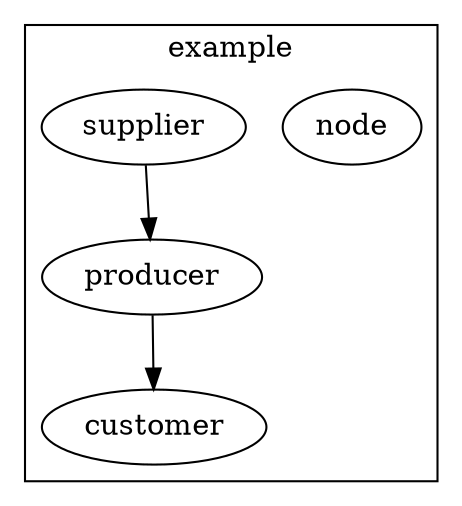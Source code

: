 digraph unix { subgraph cluster_example_2 { label = "example"; node_0 [label="node"]; supplier_1 [label="supplier"]; producer_2 [label="producer"]; customer_3 [label="customer"]; }"supplier_1" -> "producer_2"; "producer_2" -> "customer_3"; }